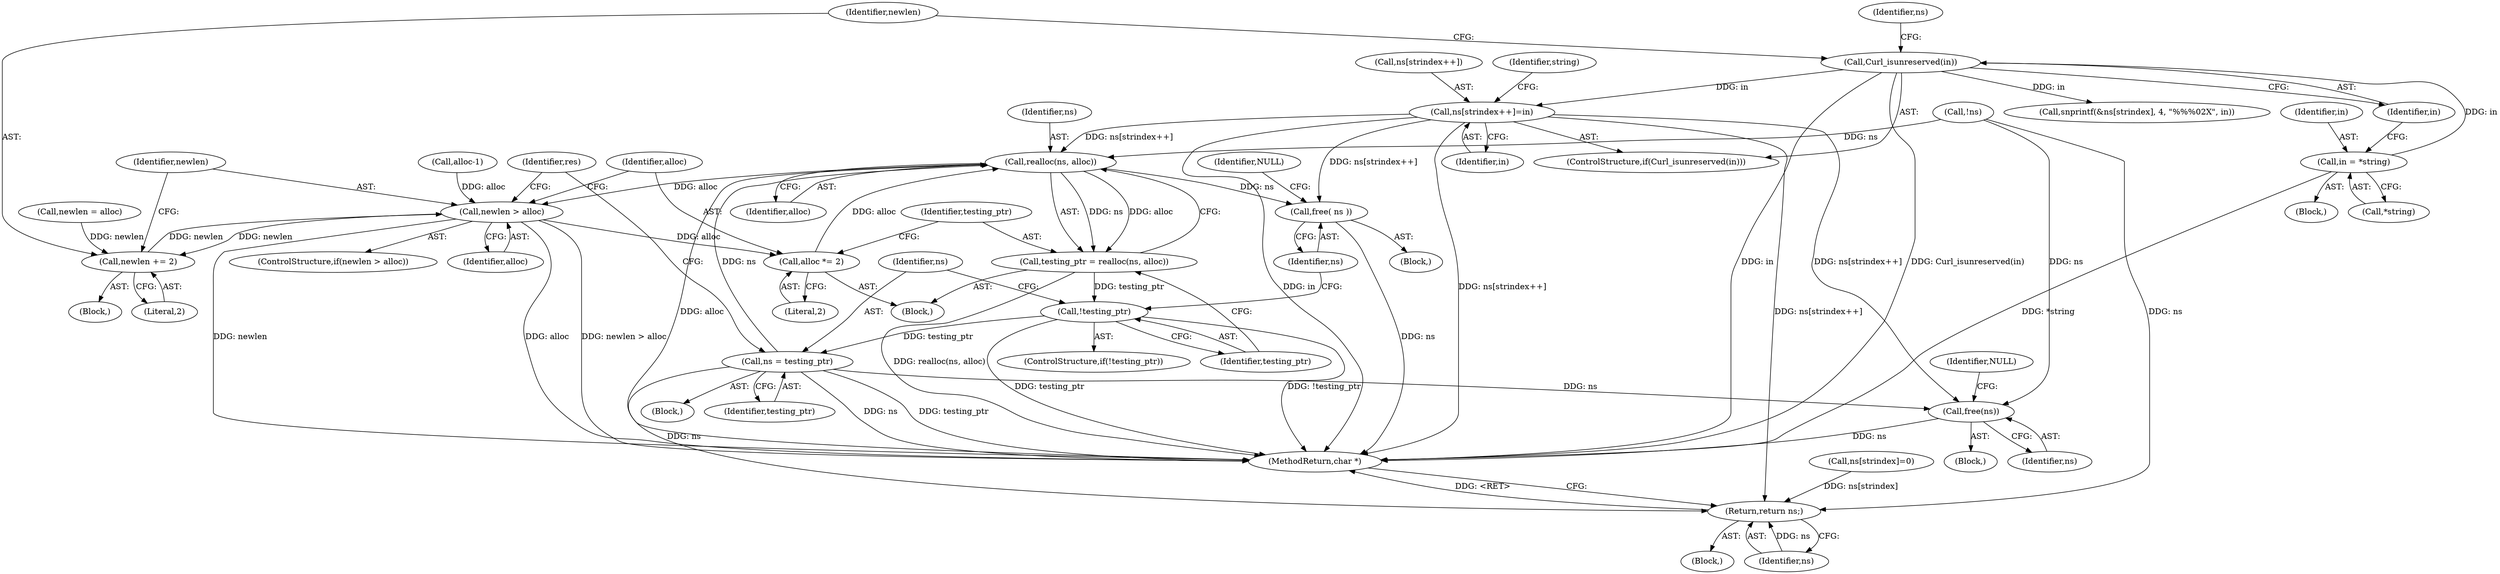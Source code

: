 digraph "0_curl_75ca568fa1c19de4c5358fed246686de8467c238@array" {
"1000164" [label="(Call,ns[strindex++]=in)"];
"1000162" [label="(Call,Curl_isunreserved(in))"];
"1000157" [label="(Call,in = *string)"];
"1000185" [label="(Call,realloc(ns, alloc))"];
"1000176" [label="(Call,newlen > alloc)"];
"1000172" [label="(Call,newlen += 2)"];
"1000180" [label="(Call,alloc *= 2)"];
"1000183" [label="(Call,testing_ptr = realloc(ns, alloc))"];
"1000189" [label="(Call,!testing_ptr)"];
"1000198" [label="(Call,ns = testing_ptr)"];
"1000211" [label="(Call,free(ns))"];
"1000233" [label="(Return,return ns;)"];
"1000192" [label="(Call,free( ns ))"];
"1000185" [label="(Call,realloc(ns, alloc))"];
"1000166" [label="(Identifier,ns)"];
"1000157" [label="(Call,in = *string)"];
"1000198" [label="(Call,ns = testing_ptr)"];
"1000150" [label="(Call,alloc-1)"];
"1000197" [label="(Block,)"];
"1000163" [label="(Identifier,in)"];
"1000156" [label="(Block,)"];
"1000158" [label="(Identifier,in)"];
"1000191" [label="(Block,)"];
"1000187" [label="(Identifier,alloc)"];
"1000215" [label="(Call,snprintf(&ns[strindex], 4, \"%%%02X\", in))"];
"1000161" [label="(ControlStructure,if(Curl_isunreserved(in)))"];
"1000175" [label="(ControlStructure,if(newlen > alloc))"];
"1000162" [label="(Call,Curl_isunreserved(in))"];
"1000176" [label="(Call,newlen > alloc)"];
"1000177" [label="(Identifier,newlen)"];
"1000130" [label="(Call,newlen = alloc)"];
"1000199" [label="(Identifier,ns)"];
"1000169" [label="(Identifier,in)"];
"1000179" [label="(Block,)"];
"1000189" [label="(Call,!testing_ptr)"];
"1000214" [label="(Identifier,NULL)"];
"1000211" [label="(Call,free(ns))"];
"1000192" [label="(Call,free( ns ))"];
"1000165" [label="(Call,ns[strindex++])"];
"1000188" [label="(ControlStructure,if(!testing_ptr))"];
"1000181" [label="(Identifier,alloc)"];
"1000200" [label="(Identifier,testing_ptr)"];
"1000159" [label="(Call,*string)"];
"1000174" [label="(Literal,2)"];
"1000210" [label="(Block,)"];
"1000110" [label="(Block,)"];
"1000164" [label="(Call,ns[strindex++]=in)"];
"1000184" [label="(Identifier,testing_ptr)"];
"1000178" [label="(Identifier,alloc)"];
"1000172" [label="(Call,newlen += 2)"];
"1000182" [label="(Literal,2)"];
"1000190" [label="(Identifier,testing_ptr)"];
"1000195" [label="(Identifier,NULL)"];
"1000173" [label="(Identifier,newlen)"];
"1000233" [label="(Return,return ns;)"];
"1000186" [label="(Identifier,ns)"];
"1000227" [label="(Identifier,string)"];
"1000180" [label="(Call,alloc *= 2)"];
"1000183" [label="(Call,testing_ptr = realloc(ns, alloc))"];
"1000193" [label="(Identifier,ns)"];
"1000212" [label="(Identifier,ns)"];
"1000235" [label="(MethodReturn,char *)"];
"1000228" [label="(Call,ns[strindex]=0)"];
"1000144" [label="(Call,!ns)"];
"1000171" [label="(Block,)"];
"1000234" [label="(Identifier,ns)"];
"1000202" [label="(Identifier,res)"];
"1000164" -> "1000161"  [label="AST: "];
"1000164" -> "1000169"  [label="CFG: "];
"1000165" -> "1000164"  [label="AST: "];
"1000169" -> "1000164"  [label="AST: "];
"1000227" -> "1000164"  [label="CFG: "];
"1000164" -> "1000235"  [label="DDG: in"];
"1000164" -> "1000235"  [label="DDG: ns[strindex++]"];
"1000162" -> "1000164"  [label="DDG: in"];
"1000164" -> "1000185"  [label="DDG: ns[strindex++]"];
"1000164" -> "1000192"  [label="DDG: ns[strindex++]"];
"1000164" -> "1000211"  [label="DDG: ns[strindex++]"];
"1000164" -> "1000233"  [label="DDG: ns[strindex++]"];
"1000162" -> "1000161"  [label="AST: "];
"1000162" -> "1000163"  [label="CFG: "];
"1000163" -> "1000162"  [label="AST: "];
"1000166" -> "1000162"  [label="CFG: "];
"1000173" -> "1000162"  [label="CFG: "];
"1000162" -> "1000235"  [label="DDG: in"];
"1000162" -> "1000235"  [label="DDG: Curl_isunreserved(in)"];
"1000157" -> "1000162"  [label="DDG: in"];
"1000162" -> "1000215"  [label="DDG: in"];
"1000157" -> "1000156"  [label="AST: "];
"1000157" -> "1000159"  [label="CFG: "];
"1000158" -> "1000157"  [label="AST: "];
"1000159" -> "1000157"  [label="AST: "];
"1000163" -> "1000157"  [label="CFG: "];
"1000157" -> "1000235"  [label="DDG: *string"];
"1000185" -> "1000183"  [label="AST: "];
"1000185" -> "1000187"  [label="CFG: "];
"1000186" -> "1000185"  [label="AST: "];
"1000187" -> "1000185"  [label="AST: "];
"1000183" -> "1000185"  [label="CFG: "];
"1000185" -> "1000235"  [label="DDG: alloc"];
"1000185" -> "1000176"  [label="DDG: alloc"];
"1000185" -> "1000183"  [label="DDG: ns"];
"1000185" -> "1000183"  [label="DDG: alloc"];
"1000198" -> "1000185"  [label="DDG: ns"];
"1000144" -> "1000185"  [label="DDG: ns"];
"1000180" -> "1000185"  [label="DDG: alloc"];
"1000185" -> "1000192"  [label="DDG: ns"];
"1000176" -> "1000175"  [label="AST: "];
"1000176" -> "1000178"  [label="CFG: "];
"1000177" -> "1000176"  [label="AST: "];
"1000178" -> "1000176"  [label="AST: "];
"1000181" -> "1000176"  [label="CFG: "];
"1000202" -> "1000176"  [label="CFG: "];
"1000176" -> "1000235"  [label="DDG: alloc"];
"1000176" -> "1000235"  [label="DDG: newlen > alloc"];
"1000176" -> "1000235"  [label="DDG: newlen"];
"1000176" -> "1000172"  [label="DDG: newlen"];
"1000172" -> "1000176"  [label="DDG: newlen"];
"1000150" -> "1000176"  [label="DDG: alloc"];
"1000176" -> "1000180"  [label="DDG: alloc"];
"1000172" -> "1000171"  [label="AST: "];
"1000172" -> "1000174"  [label="CFG: "];
"1000173" -> "1000172"  [label="AST: "];
"1000174" -> "1000172"  [label="AST: "];
"1000177" -> "1000172"  [label="CFG: "];
"1000130" -> "1000172"  [label="DDG: newlen"];
"1000180" -> "1000179"  [label="AST: "];
"1000180" -> "1000182"  [label="CFG: "];
"1000181" -> "1000180"  [label="AST: "];
"1000182" -> "1000180"  [label="AST: "];
"1000184" -> "1000180"  [label="CFG: "];
"1000183" -> "1000179"  [label="AST: "];
"1000184" -> "1000183"  [label="AST: "];
"1000190" -> "1000183"  [label="CFG: "];
"1000183" -> "1000235"  [label="DDG: realloc(ns, alloc)"];
"1000183" -> "1000189"  [label="DDG: testing_ptr"];
"1000189" -> "1000188"  [label="AST: "];
"1000189" -> "1000190"  [label="CFG: "];
"1000190" -> "1000189"  [label="AST: "];
"1000193" -> "1000189"  [label="CFG: "];
"1000199" -> "1000189"  [label="CFG: "];
"1000189" -> "1000235"  [label="DDG: testing_ptr"];
"1000189" -> "1000235"  [label="DDG: !testing_ptr"];
"1000189" -> "1000198"  [label="DDG: testing_ptr"];
"1000198" -> "1000197"  [label="AST: "];
"1000198" -> "1000200"  [label="CFG: "];
"1000199" -> "1000198"  [label="AST: "];
"1000200" -> "1000198"  [label="AST: "];
"1000202" -> "1000198"  [label="CFG: "];
"1000198" -> "1000235"  [label="DDG: ns"];
"1000198" -> "1000235"  [label="DDG: testing_ptr"];
"1000198" -> "1000211"  [label="DDG: ns"];
"1000198" -> "1000233"  [label="DDG: ns"];
"1000211" -> "1000210"  [label="AST: "];
"1000211" -> "1000212"  [label="CFG: "];
"1000212" -> "1000211"  [label="AST: "];
"1000214" -> "1000211"  [label="CFG: "];
"1000211" -> "1000235"  [label="DDG: ns"];
"1000144" -> "1000211"  [label="DDG: ns"];
"1000233" -> "1000110"  [label="AST: "];
"1000233" -> "1000234"  [label="CFG: "];
"1000234" -> "1000233"  [label="AST: "];
"1000235" -> "1000233"  [label="CFG: "];
"1000233" -> "1000235"  [label="DDG: <RET>"];
"1000234" -> "1000233"  [label="DDG: ns"];
"1000228" -> "1000233"  [label="DDG: ns[strindex]"];
"1000144" -> "1000233"  [label="DDG: ns"];
"1000192" -> "1000191"  [label="AST: "];
"1000192" -> "1000193"  [label="CFG: "];
"1000193" -> "1000192"  [label="AST: "];
"1000195" -> "1000192"  [label="CFG: "];
"1000192" -> "1000235"  [label="DDG: ns"];
}
